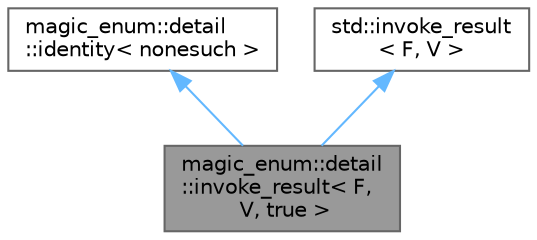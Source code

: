 digraph "magic_enum::detail::invoke_result&lt; F, V, true &gt;"
{
 // LATEX_PDF_SIZE
  bgcolor="transparent";
  edge [fontname=Helvetica,fontsize=10,labelfontname=Helvetica,labelfontsize=10];
  node [fontname=Helvetica,fontsize=10,shape=box,height=0.2,width=0.4];
  Node1 [id="Node000001",label="magic_enum::detail\l::invoke_result\< F,\l V, true \>",height=0.2,width=0.4,color="gray40", fillcolor="grey60", style="filled", fontcolor="black",tooltip=" "];
  Node2 -> Node1 [id="edge1_Node000001_Node000002",dir="back",color="steelblue1",style="solid",tooltip=" "];
  Node2 [id="Node000002",label="magic_enum::detail\l::identity\< nonesuch \>",height=0.2,width=0.4,color="gray40", fillcolor="white", style="filled",URL="$structmagic__enum_1_1detail_1_1identity.html",tooltip=" "];
  Node3 -> Node1 [id="edge2_Node000001_Node000003",dir="back",color="steelblue1",style="solid",tooltip=" "];
  Node3 [id="Node000003",label="std::invoke_result\l\< F, V \>",height=0.2,width=0.4,color="gray40", fillcolor="white", style="filled",tooltip=" "];
}
